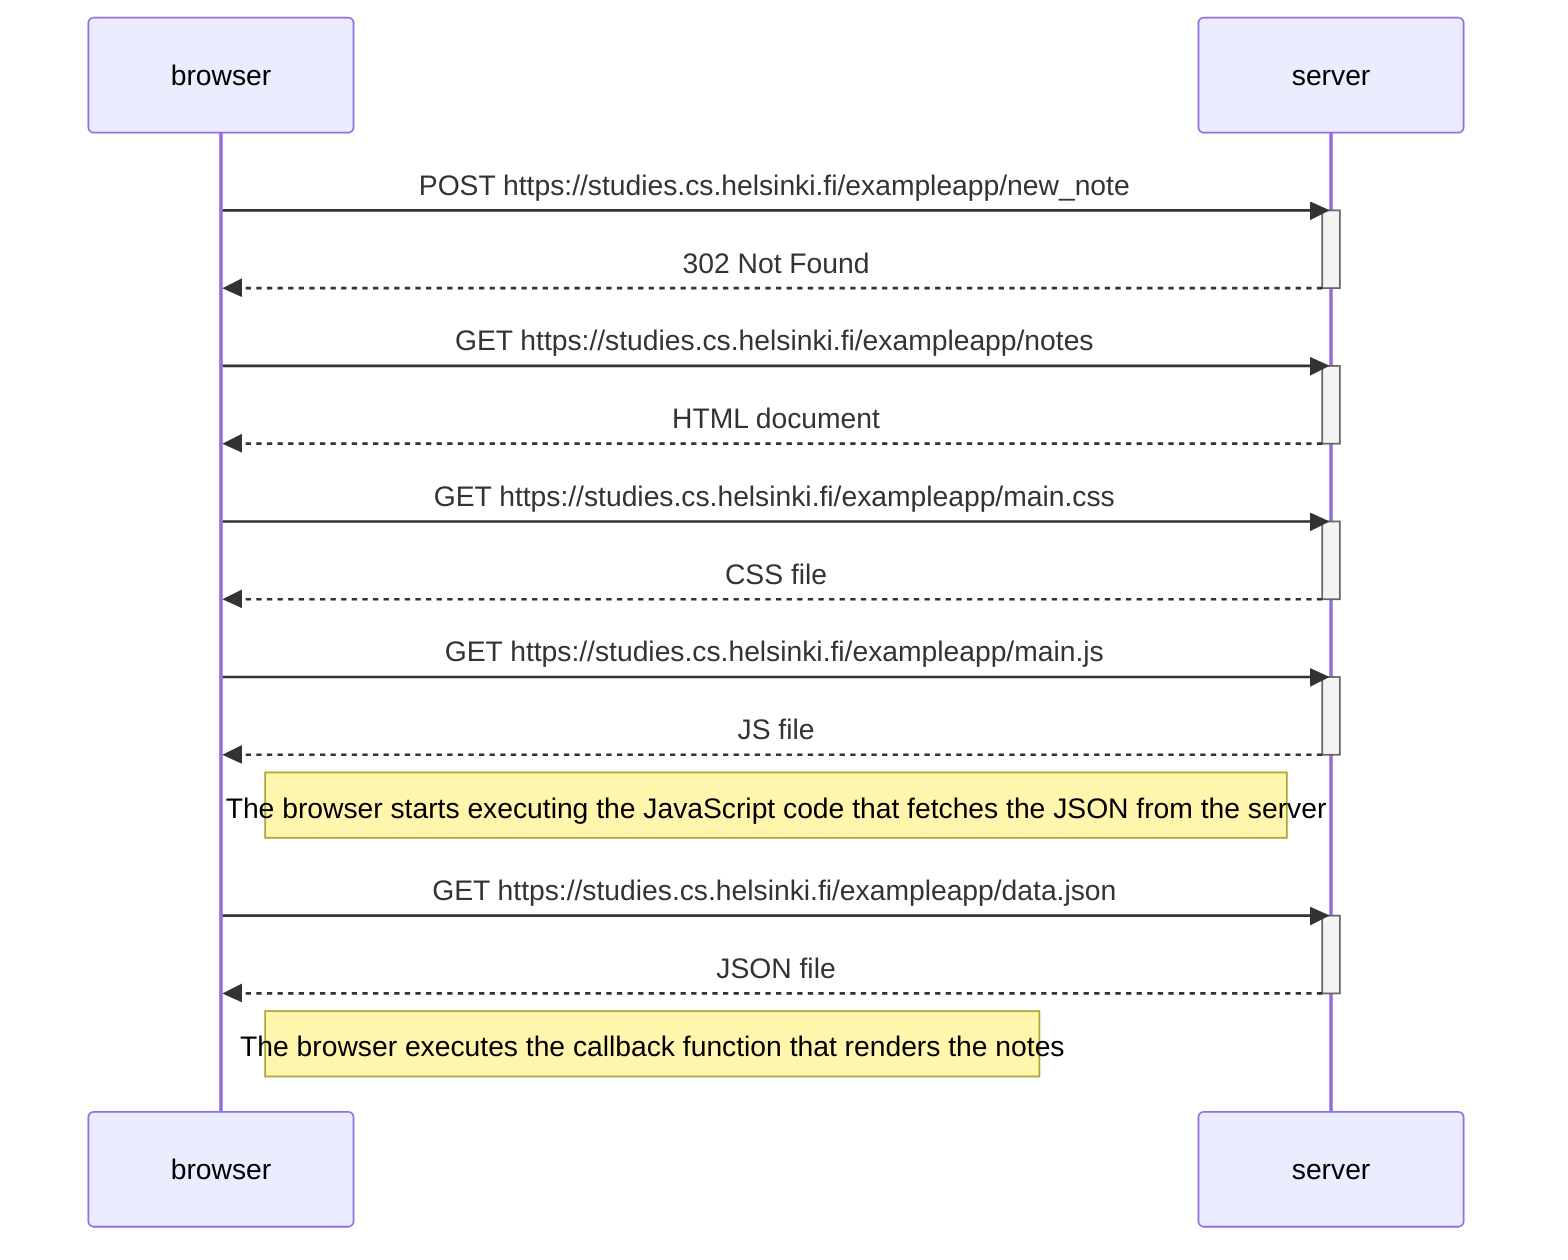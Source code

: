 sequenceDiagram

participant browser
participant server

browser->>server: POST https://studies.cs.helsinki.fi/exampleapp/new_note
    activate server
    server-->>browser: 302 Not Found
    deactivate server

browser->>server: GET https://studies.cs.helsinki.fi/exampleapp/notes
    activate server
    server-->>browser: HTML document
    deactivate server

browser->>server: GET https://studies.cs.helsinki.fi/exampleapp/main.css
    activate server
    server-->>browser: CSS file
    deactivate server

browser->>server: GET https://studies.cs.helsinki.fi/exampleapp/main.js
    activate server
    server-->>browser: JS file
    deactivate server

Note right of browser: The browser starts executing the JavaScript code that fetches the JSON from the server

browser->>server: GET https://studies.cs.helsinki.fi/exampleapp/data.json
    activate server
    server-->>browser: JSON file
    deactivate server

Note right of browser: The browser executes the callback function that renders the notes